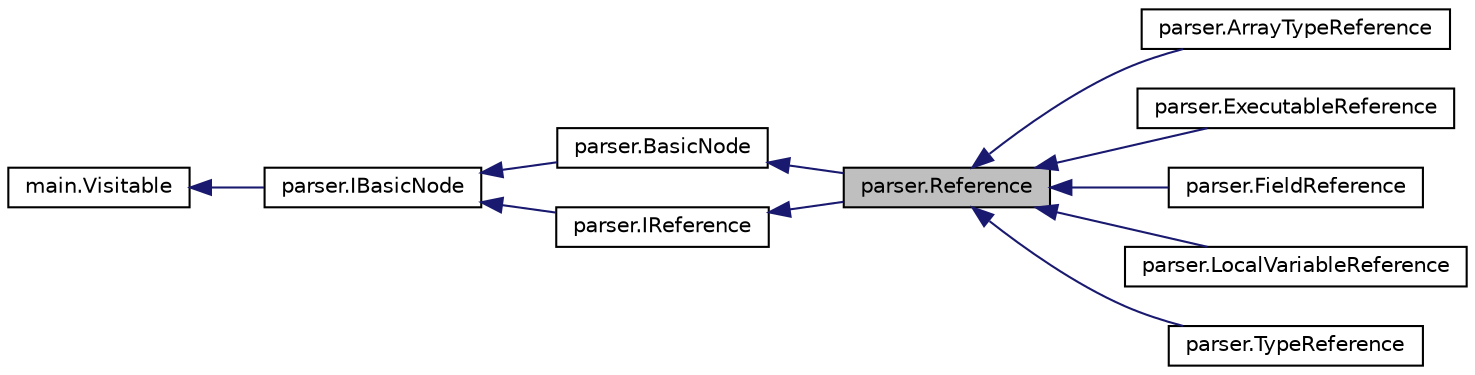 digraph "parser.Reference"
{
  edge [fontname="Helvetica",fontsize="10",labelfontname="Helvetica",labelfontsize="10"];
  node [fontname="Helvetica",fontsize="10",shape=record];
  rankdir="LR";
  Node1 [label="parser.Reference",height=0.2,width=0.4,color="black", fillcolor="grey75", style="filled", fontcolor="black"];
  Node2 -> Node1 [dir="back",color="midnightblue",fontsize="10",style="solid",fontname="Helvetica"];
  Node2 [label="parser.BasicNode",height=0.2,width=0.4,color="black", fillcolor="white", style="filled",URL="$classparser_1_1_basic_node.html"];
  Node3 -> Node2 [dir="back",color="midnightblue",fontsize="10",style="solid",fontname="Helvetica"];
  Node3 [label="parser.IBasicNode",height=0.2,width=0.4,color="black", fillcolor="white", style="filled",URL="$interfaceparser_1_1_i_basic_node.html"];
  Node4 -> Node3 [dir="back",color="midnightblue",fontsize="10",style="solid",fontname="Helvetica"];
  Node4 [label="main.Visitable",height=0.2,width=0.4,color="black", fillcolor="white", style="filled",URL="$interfacemain_1_1_visitable.html"];
  Node5 -> Node1 [dir="back",color="midnightblue",fontsize="10",style="solid",fontname="Helvetica"];
  Node5 [label="parser.IReference",height=0.2,width=0.4,color="black", fillcolor="white", style="filled",URL="$interfaceparser_1_1_i_reference.html"];
  Node3 -> Node5 [dir="back",color="midnightblue",fontsize="10",style="solid",fontname="Helvetica"];
  Node1 -> Node6 [dir="back",color="midnightblue",fontsize="10",style="solid",fontname="Helvetica"];
  Node6 [label="parser.ArrayTypeReference",height=0.2,width=0.4,color="black", fillcolor="white", style="filled",URL="$classparser_1_1_array_type_reference.html"];
  Node1 -> Node7 [dir="back",color="midnightblue",fontsize="10",style="solid",fontname="Helvetica"];
  Node7 [label="parser.ExecutableReference",height=0.2,width=0.4,color="black", fillcolor="white", style="filled",URL="$classparser_1_1_executable_reference.html"];
  Node1 -> Node8 [dir="back",color="midnightblue",fontsize="10",style="solid",fontname="Helvetica"];
  Node8 [label="parser.FieldReference",height=0.2,width=0.4,color="black", fillcolor="white", style="filled",URL="$classparser_1_1_field_reference.html"];
  Node1 -> Node9 [dir="back",color="midnightblue",fontsize="10",style="solid",fontname="Helvetica"];
  Node9 [label="parser.LocalVariableReference",height=0.2,width=0.4,color="black", fillcolor="white", style="filled",URL="$classparser_1_1_local_variable_reference.html"];
  Node1 -> Node10 [dir="back",color="midnightblue",fontsize="10",style="solid",fontname="Helvetica"];
  Node10 [label="parser.TypeReference",height=0.2,width=0.4,color="black", fillcolor="white", style="filled",URL="$classparser_1_1_type_reference.html"];
}
